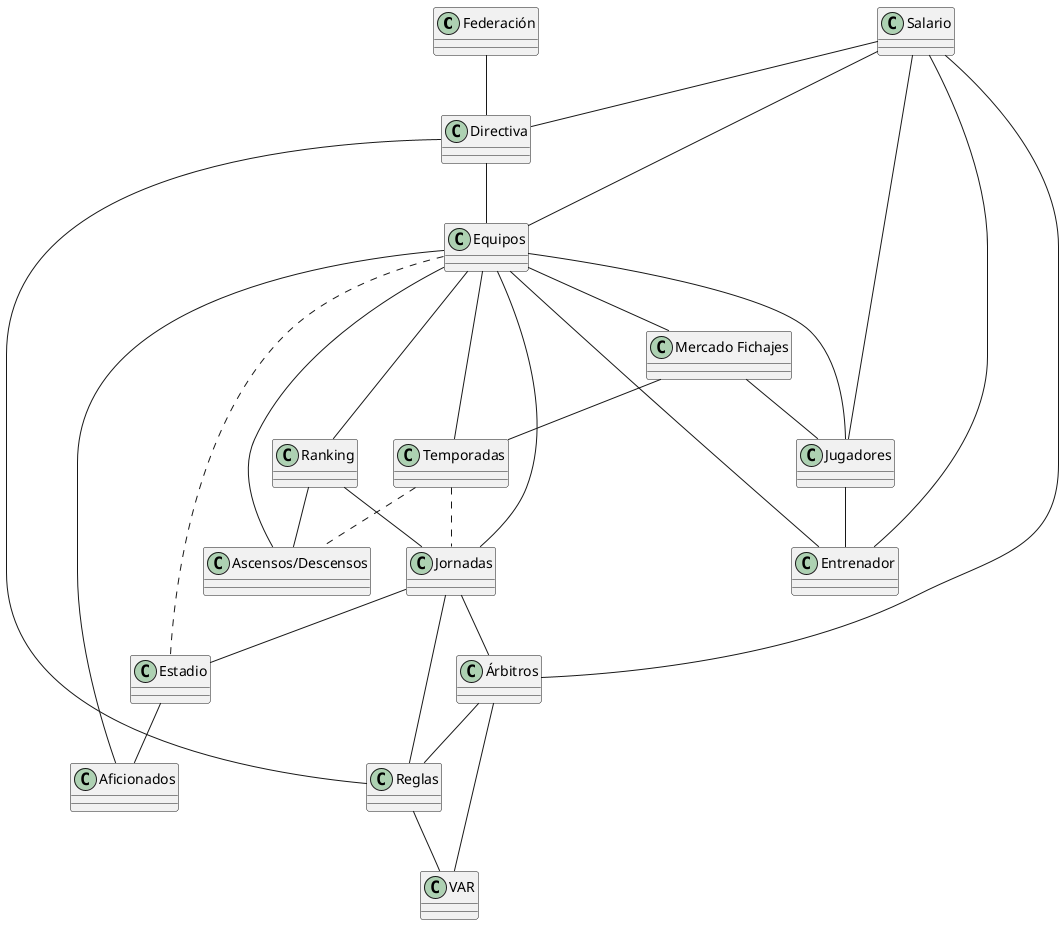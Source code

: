 @startuml
!define RECTANGLE class

RECTANGLE "Federación" as federacion
RECTANGLE "Directiva" as directiva
RECTANGLE "Equipos" as equipos
RECTANGLE "Entrenador" as entrenador
RECTANGLE "Jugadores" as jugadores
RECTANGLE "Estadio" as estadio
RECTANGLE "Aficionados" as aficionados
RECTANGLE "Mercado Fichajes" as mercado_fichajes
RECTANGLE "Temporadas" as temporadas
RECTANGLE "Jornadas" as jornadas
RECTANGLE "Árbitros" as arbitros
RECTANGLE "Reglas" as reglas
RECTANGLE "Ranking" as ranking
RECTANGLE "Ascensos/Descensos" as ascensos_descensos
RECTANGLE "VAR" as var
RECTANGLE "Salario" as salario

federacion -- directiva
directiva -- equipos
directiva -- reglas
equipos -- entrenador
equipos -- jugadores
equipos -- jornadas
equipos .. estadio
equipos -- aficionados
equipos -- mercado_fichajes
equipos -- temporadas
equipos -- ranking
equipos -- ascensos_descensos
temporadas .. ascensos_descensos
temporadas .. jornadas
jornadas -- reglas
jornadas -- arbitros
jornadas -- estadio
arbitros -- reglas
arbitros -- var
reglas -- var
mercado_fichajes -- temporadas
mercado_fichajes -- jugadores
ranking -- ascensos_descensos
ranking -- jornadas
salario -- entrenador
salario -- jugadores
salario -- arbitros
salario -- directiva
salario -- equipos
estadio -- aficionados
jugadores -- entrenador
@enduml
